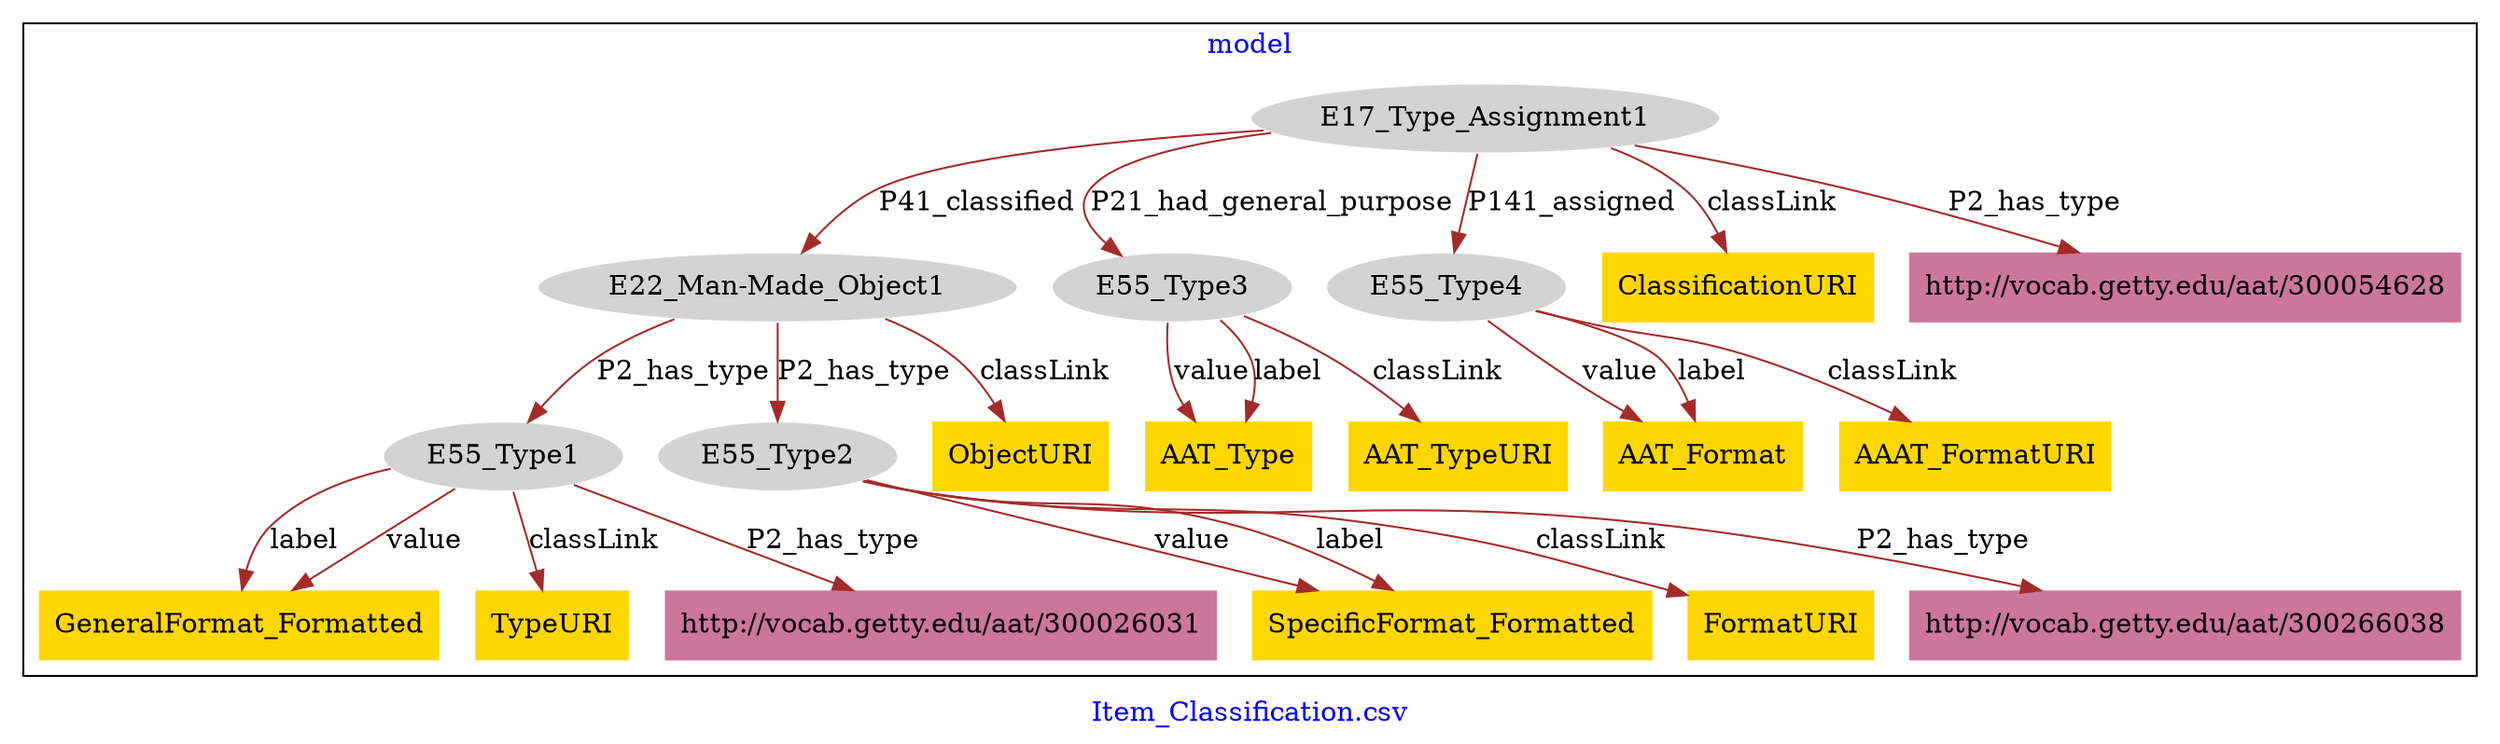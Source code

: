 digraph n0 {
fontcolor="blue"
remincross="true"
label="Item_Classification.csv"
subgraph cluster {
label="model"
n2[style="filled",color="white",fillcolor="lightgray",label="E17_Type_Assignment1"];
n3[style="filled",color="white",fillcolor="lightgray",label="E22_Man-Made_Object1"];
n4[style="filled",color="white",fillcolor="lightgray",label="E55_Type3"];
n5[style="filled",color="white",fillcolor="lightgray",label="E55_Type4"];
n6[style="filled",color="white",fillcolor="lightgray",label="E55_Type1"];
n7[style="filled",color="white",fillcolor="lightgray",label="E55_Type2"];
n8[shape="plaintext",style="filled",fillcolor="gold",label="AAT_Type"];
n9[shape="plaintext",style="filled",fillcolor="gold",label="SpecificFormat_Formatted"];
n10[shape="plaintext",style="filled",fillcolor="gold",label="AAT_Format"];
n11[shape="plaintext",style="filled",fillcolor="gold",label="ObjectURI"];
n12[shape="plaintext",style="filled",fillcolor="gold",label="FormatURI"];
n13[shape="plaintext",style="filled",fillcolor="gold",label="GeneralFormat_Formatted"];
n14[shape="plaintext",style="filled",fillcolor="gold",label="TypeURI"];
n15[shape="plaintext",style="filled",fillcolor="gold",label="AAAT_FormatURI"];
n16[shape="plaintext",style="filled",fillcolor="gold",label="AAT_TypeURI"];
n17[shape="plaintext",style="filled",fillcolor="gold",label="ClassificationURI"];
n18[shape="plaintext",style="filled",fillcolor="#CC7799",label="http://vocab.getty.edu/aat/300054628"];
n19[shape="plaintext",style="filled",fillcolor="#CC7799",label="http://vocab.getty.edu/aat/300026031"];
n20[shape="plaintext",style="filled",fillcolor="#CC7799",label="http://vocab.getty.edu/aat/300266038"];
}
n2 -> n3[color="brown",fontcolor="black",label="P41_classified"]
n2 -> n4[color="brown",fontcolor="black",label="P21_had_general_purpose"]
n2 -> n5[color="brown",fontcolor="black",label="P141_assigned"]
n3 -> n6[color="brown",fontcolor="black",label="P2_has_type"]
n3 -> n7[color="brown",fontcolor="black",label="P2_has_type"]
n4 -> n8[color="brown",fontcolor="black",label="value"]
n7 -> n9[color="brown",fontcolor="black",label="value"]
n5 -> n10[color="brown",fontcolor="black",label="value"]
n3 -> n11[color="brown",fontcolor="black",label="classLink"]
n7 -> n12[color="brown",fontcolor="black",label="classLink"]
n6 -> n13[color="brown",fontcolor="black",label="label"]
n6 -> n14[color="brown",fontcolor="black",label="classLink"]
n5 -> n15[color="brown",fontcolor="black",label="classLink"]
n4 -> n16[color="brown",fontcolor="black",label="classLink"]
n2 -> n17[color="brown",fontcolor="black",label="classLink"]
n5 -> n10[color="brown",fontcolor="black",label="label"]
n2 -> n18[color="brown",fontcolor="black",label="P2_has_type"]
n7 -> n9[color="brown",fontcolor="black",label="label"]
n4 -> n8[color="brown",fontcolor="black",label="label"]
n6 -> n19[color="brown",fontcolor="black",label="P2_has_type"]
n6 -> n13[color="brown",fontcolor="black",label="value"]
n7 -> n20[color="brown",fontcolor="black",label="P2_has_type"]
}
